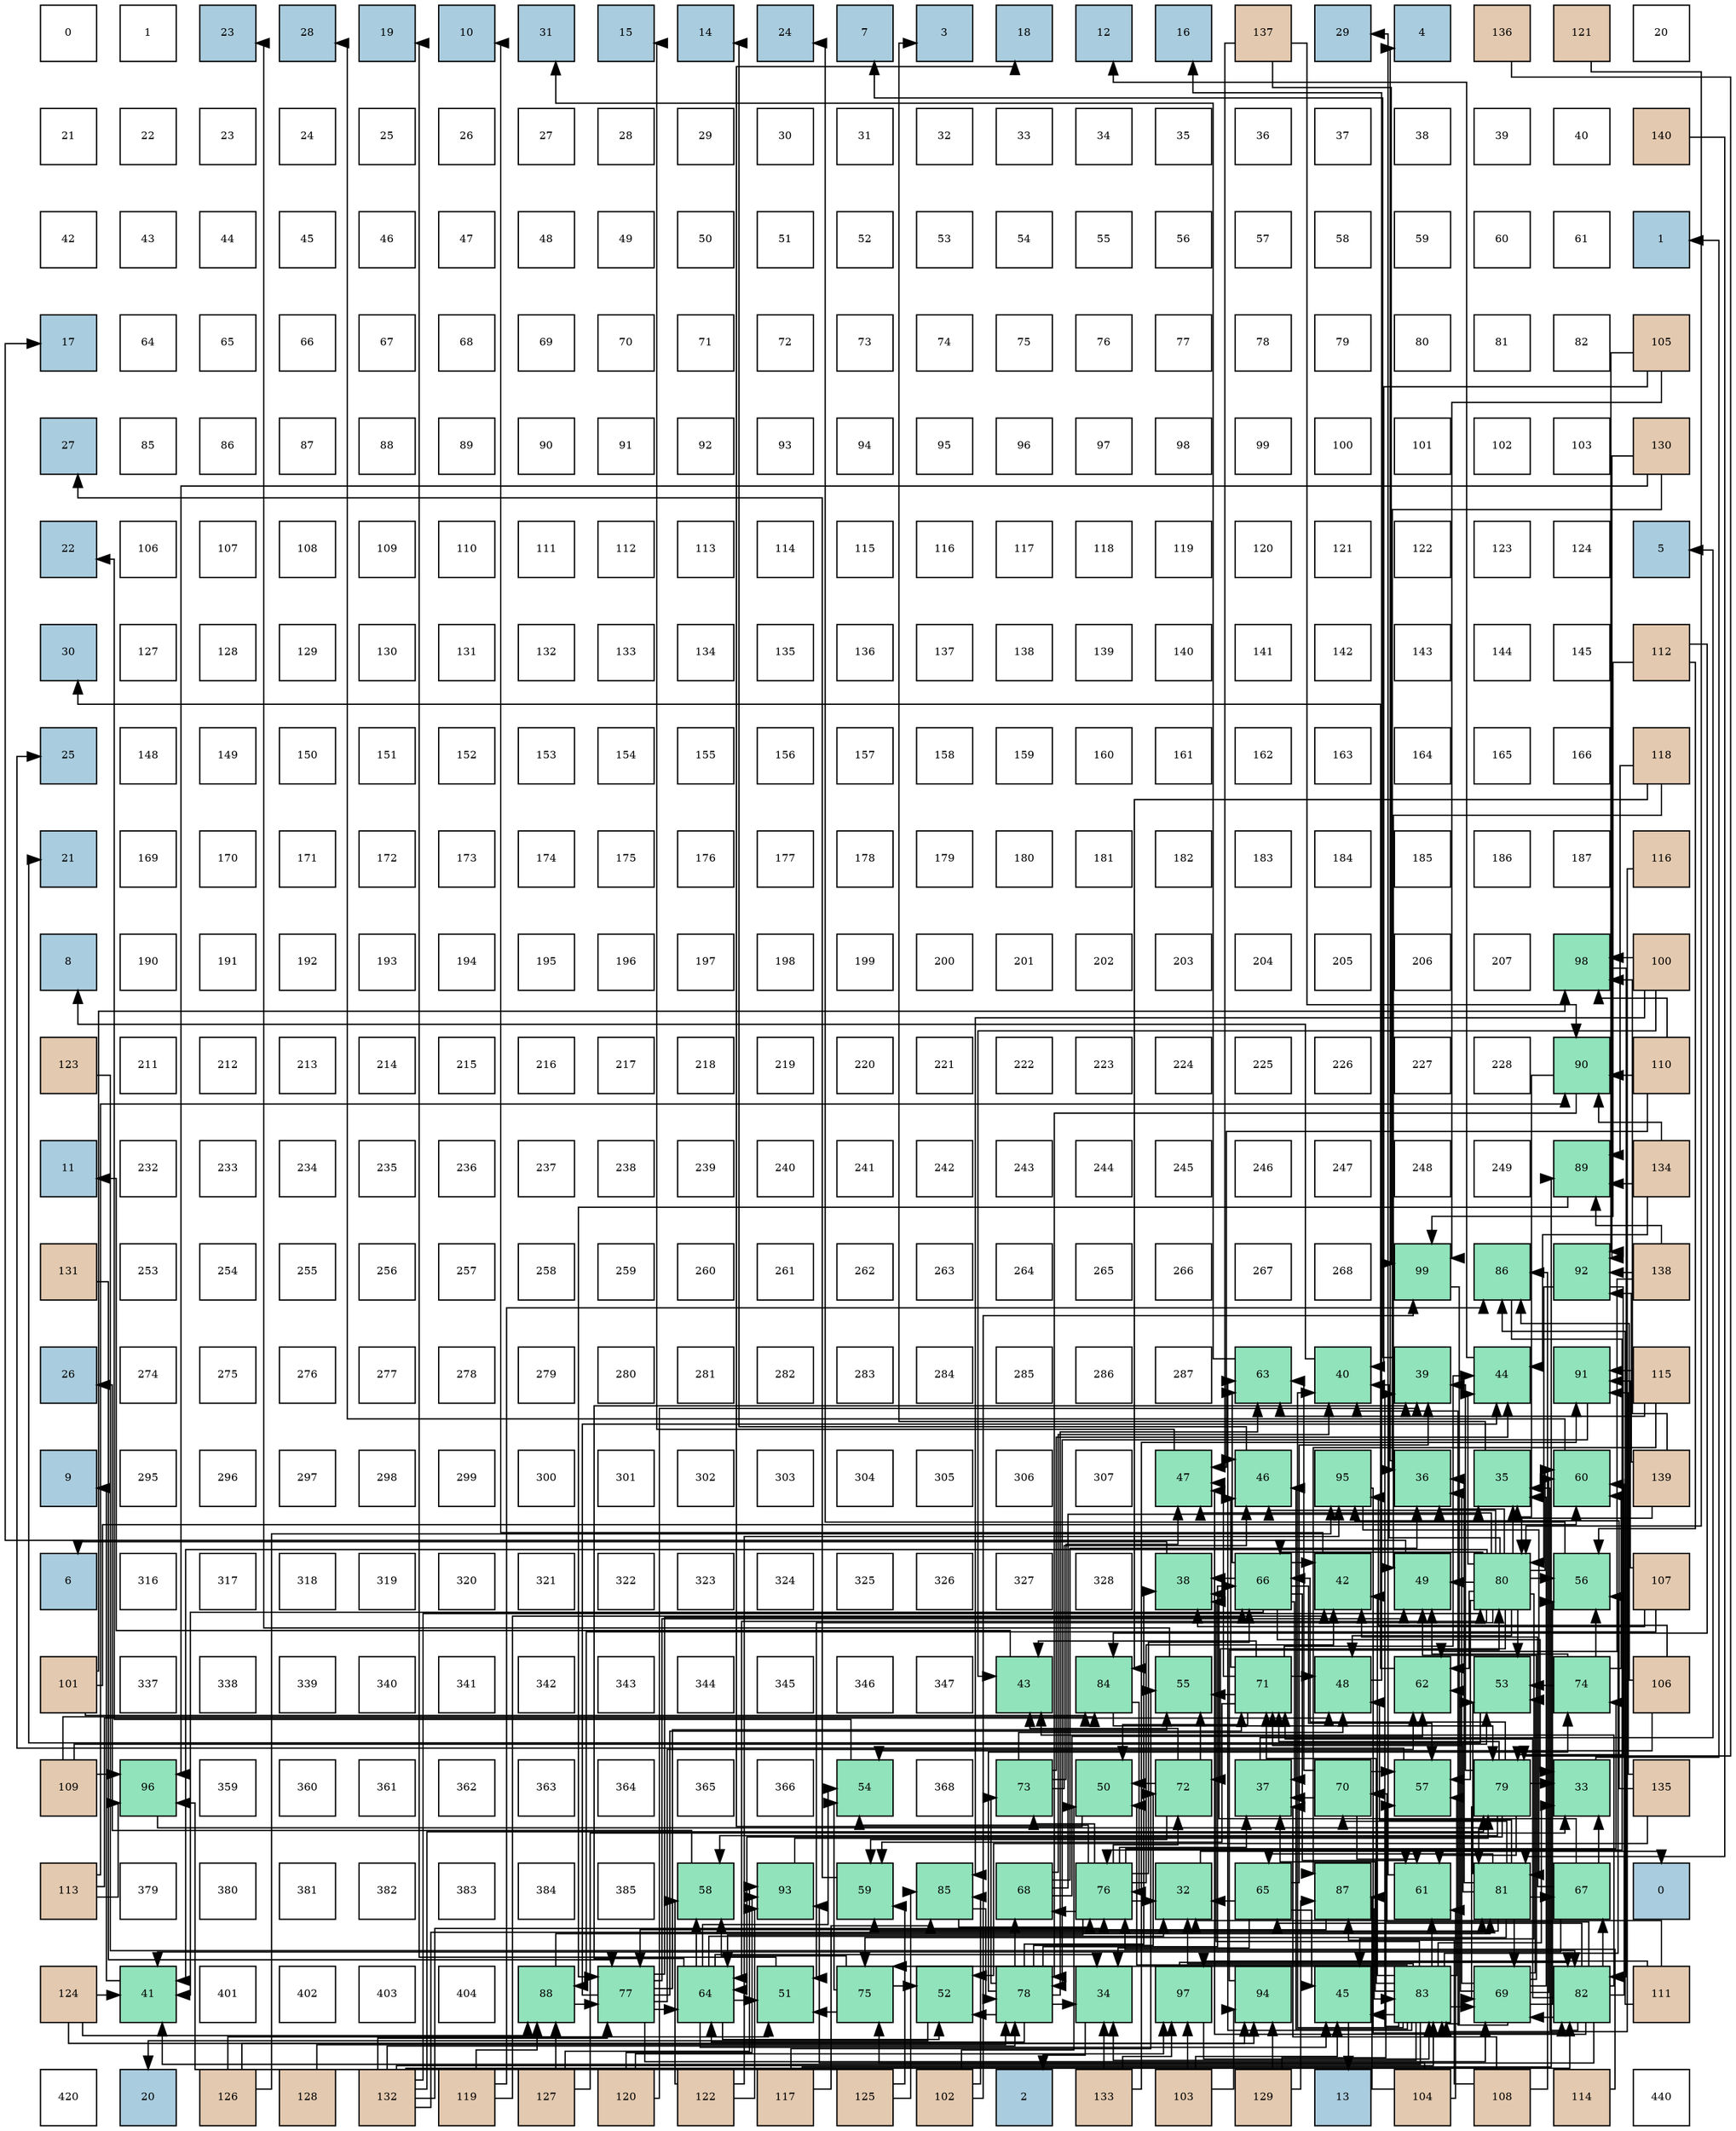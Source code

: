 digraph layout{
 rankdir=TB;
 splines=ortho;
 node [style=filled shape=square fixedsize=true width=0.6];
0[label="0", fontsize=8, fillcolor="#ffffff"];
1[label="1", fontsize=8, fillcolor="#ffffff"];
2[label="23", fontsize=8, fillcolor="#a9ccde"];
3[label="28", fontsize=8, fillcolor="#a9ccde"];
4[label="19", fontsize=8, fillcolor="#a9ccde"];
5[label="10", fontsize=8, fillcolor="#a9ccde"];
6[label="31", fontsize=8, fillcolor="#a9ccde"];
7[label="15", fontsize=8, fillcolor="#a9ccde"];
8[label="14", fontsize=8, fillcolor="#a9ccde"];
9[label="24", fontsize=8, fillcolor="#a9ccde"];
10[label="7", fontsize=8, fillcolor="#a9ccde"];
11[label="3", fontsize=8, fillcolor="#a9ccde"];
12[label="18", fontsize=8, fillcolor="#a9ccde"];
13[label="12", fontsize=8, fillcolor="#a9ccde"];
14[label="16", fontsize=8, fillcolor="#a9ccde"];
15[label="137", fontsize=8, fillcolor="#e3c9af"];
16[label="29", fontsize=8, fillcolor="#a9ccde"];
17[label="4", fontsize=8, fillcolor="#a9ccde"];
18[label="136", fontsize=8, fillcolor="#e3c9af"];
19[label="121", fontsize=8, fillcolor="#e3c9af"];
20[label="20", fontsize=8, fillcolor="#ffffff"];
21[label="21", fontsize=8, fillcolor="#ffffff"];
22[label="22", fontsize=8, fillcolor="#ffffff"];
23[label="23", fontsize=8, fillcolor="#ffffff"];
24[label="24", fontsize=8, fillcolor="#ffffff"];
25[label="25", fontsize=8, fillcolor="#ffffff"];
26[label="26", fontsize=8, fillcolor="#ffffff"];
27[label="27", fontsize=8, fillcolor="#ffffff"];
28[label="28", fontsize=8, fillcolor="#ffffff"];
29[label="29", fontsize=8, fillcolor="#ffffff"];
30[label="30", fontsize=8, fillcolor="#ffffff"];
31[label="31", fontsize=8, fillcolor="#ffffff"];
32[label="32", fontsize=8, fillcolor="#ffffff"];
33[label="33", fontsize=8, fillcolor="#ffffff"];
34[label="34", fontsize=8, fillcolor="#ffffff"];
35[label="35", fontsize=8, fillcolor="#ffffff"];
36[label="36", fontsize=8, fillcolor="#ffffff"];
37[label="37", fontsize=8, fillcolor="#ffffff"];
38[label="38", fontsize=8, fillcolor="#ffffff"];
39[label="39", fontsize=8, fillcolor="#ffffff"];
40[label="40", fontsize=8, fillcolor="#ffffff"];
41[label="140", fontsize=8, fillcolor="#e3c9af"];
42[label="42", fontsize=8, fillcolor="#ffffff"];
43[label="43", fontsize=8, fillcolor="#ffffff"];
44[label="44", fontsize=8, fillcolor="#ffffff"];
45[label="45", fontsize=8, fillcolor="#ffffff"];
46[label="46", fontsize=8, fillcolor="#ffffff"];
47[label="47", fontsize=8, fillcolor="#ffffff"];
48[label="48", fontsize=8, fillcolor="#ffffff"];
49[label="49", fontsize=8, fillcolor="#ffffff"];
50[label="50", fontsize=8, fillcolor="#ffffff"];
51[label="51", fontsize=8, fillcolor="#ffffff"];
52[label="52", fontsize=8, fillcolor="#ffffff"];
53[label="53", fontsize=8, fillcolor="#ffffff"];
54[label="54", fontsize=8, fillcolor="#ffffff"];
55[label="55", fontsize=8, fillcolor="#ffffff"];
56[label="56", fontsize=8, fillcolor="#ffffff"];
57[label="57", fontsize=8, fillcolor="#ffffff"];
58[label="58", fontsize=8, fillcolor="#ffffff"];
59[label="59", fontsize=8, fillcolor="#ffffff"];
60[label="60", fontsize=8, fillcolor="#ffffff"];
61[label="61", fontsize=8, fillcolor="#ffffff"];
62[label="1", fontsize=8, fillcolor="#a9ccde"];
63[label="17", fontsize=8, fillcolor="#a9ccde"];
64[label="64", fontsize=8, fillcolor="#ffffff"];
65[label="65", fontsize=8, fillcolor="#ffffff"];
66[label="66", fontsize=8, fillcolor="#ffffff"];
67[label="67", fontsize=8, fillcolor="#ffffff"];
68[label="68", fontsize=8, fillcolor="#ffffff"];
69[label="69", fontsize=8, fillcolor="#ffffff"];
70[label="70", fontsize=8, fillcolor="#ffffff"];
71[label="71", fontsize=8, fillcolor="#ffffff"];
72[label="72", fontsize=8, fillcolor="#ffffff"];
73[label="73", fontsize=8, fillcolor="#ffffff"];
74[label="74", fontsize=8, fillcolor="#ffffff"];
75[label="75", fontsize=8, fillcolor="#ffffff"];
76[label="76", fontsize=8, fillcolor="#ffffff"];
77[label="77", fontsize=8, fillcolor="#ffffff"];
78[label="78", fontsize=8, fillcolor="#ffffff"];
79[label="79", fontsize=8, fillcolor="#ffffff"];
80[label="80", fontsize=8, fillcolor="#ffffff"];
81[label="81", fontsize=8, fillcolor="#ffffff"];
82[label="82", fontsize=8, fillcolor="#ffffff"];
83[label="105", fontsize=8, fillcolor="#e3c9af"];
84[label="27", fontsize=8, fillcolor="#a9ccde"];
85[label="85", fontsize=8, fillcolor="#ffffff"];
86[label="86", fontsize=8, fillcolor="#ffffff"];
87[label="87", fontsize=8, fillcolor="#ffffff"];
88[label="88", fontsize=8, fillcolor="#ffffff"];
89[label="89", fontsize=8, fillcolor="#ffffff"];
90[label="90", fontsize=8, fillcolor="#ffffff"];
91[label="91", fontsize=8, fillcolor="#ffffff"];
92[label="92", fontsize=8, fillcolor="#ffffff"];
93[label="93", fontsize=8, fillcolor="#ffffff"];
94[label="94", fontsize=8, fillcolor="#ffffff"];
95[label="95", fontsize=8, fillcolor="#ffffff"];
96[label="96", fontsize=8, fillcolor="#ffffff"];
97[label="97", fontsize=8, fillcolor="#ffffff"];
98[label="98", fontsize=8, fillcolor="#ffffff"];
99[label="99", fontsize=8, fillcolor="#ffffff"];
100[label="100", fontsize=8, fillcolor="#ffffff"];
101[label="101", fontsize=8, fillcolor="#ffffff"];
102[label="102", fontsize=8, fillcolor="#ffffff"];
103[label="103", fontsize=8, fillcolor="#ffffff"];
104[label="130", fontsize=8, fillcolor="#e3c9af"];
105[label="22", fontsize=8, fillcolor="#a9ccde"];
106[label="106", fontsize=8, fillcolor="#ffffff"];
107[label="107", fontsize=8, fillcolor="#ffffff"];
108[label="108", fontsize=8, fillcolor="#ffffff"];
109[label="109", fontsize=8, fillcolor="#ffffff"];
110[label="110", fontsize=8, fillcolor="#ffffff"];
111[label="111", fontsize=8, fillcolor="#ffffff"];
112[label="112", fontsize=8, fillcolor="#ffffff"];
113[label="113", fontsize=8, fillcolor="#ffffff"];
114[label="114", fontsize=8, fillcolor="#ffffff"];
115[label="115", fontsize=8, fillcolor="#ffffff"];
116[label="116", fontsize=8, fillcolor="#ffffff"];
117[label="117", fontsize=8, fillcolor="#ffffff"];
118[label="118", fontsize=8, fillcolor="#ffffff"];
119[label="119", fontsize=8, fillcolor="#ffffff"];
120[label="120", fontsize=8, fillcolor="#ffffff"];
121[label="121", fontsize=8, fillcolor="#ffffff"];
122[label="122", fontsize=8, fillcolor="#ffffff"];
123[label="123", fontsize=8, fillcolor="#ffffff"];
124[label="124", fontsize=8, fillcolor="#ffffff"];
125[label="5", fontsize=8, fillcolor="#a9ccde"];
126[label="30", fontsize=8, fillcolor="#a9ccde"];
127[label="127", fontsize=8, fillcolor="#ffffff"];
128[label="128", fontsize=8, fillcolor="#ffffff"];
129[label="129", fontsize=8, fillcolor="#ffffff"];
130[label="130", fontsize=8, fillcolor="#ffffff"];
131[label="131", fontsize=8, fillcolor="#ffffff"];
132[label="132", fontsize=8, fillcolor="#ffffff"];
133[label="133", fontsize=8, fillcolor="#ffffff"];
134[label="134", fontsize=8, fillcolor="#ffffff"];
135[label="135", fontsize=8, fillcolor="#ffffff"];
136[label="136", fontsize=8, fillcolor="#ffffff"];
137[label="137", fontsize=8, fillcolor="#ffffff"];
138[label="138", fontsize=8, fillcolor="#ffffff"];
139[label="139", fontsize=8, fillcolor="#ffffff"];
140[label="140", fontsize=8, fillcolor="#ffffff"];
141[label="141", fontsize=8, fillcolor="#ffffff"];
142[label="142", fontsize=8, fillcolor="#ffffff"];
143[label="143", fontsize=8, fillcolor="#ffffff"];
144[label="144", fontsize=8, fillcolor="#ffffff"];
145[label="145", fontsize=8, fillcolor="#ffffff"];
146[label="112", fontsize=8, fillcolor="#e3c9af"];
147[label="25", fontsize=8, fillcolor="#a9ccde"];
148[label="148", fontsize=8, fillcolor="#ffffff"];
149[label="149", fontsize=8, fillcolor="#ffffff"];
150[label="150", fontsize=8, fillcolor="#ffffff"];
151[label="151", fontsize=8, fillcolor="#ffffff"];
152[label="152", fontsize=8, fillcolor="#ffffff"];
153[label="153", fontsize=8, fillcolor="#ffffff"];
154[label="154", fontsize=8, fillcolor="#ffffff"];
155[label="155", fontsize=8, fillcolor="#ffffff"];
156[label="156", fontsize=8, fillcolor="#ffffff"];
157[label="157", fontsize=8, fillcolor="#ffffff"];
158[label="158", fontsize=8, fillcolor="#ffffff"];
159[label="159", fontsize=8, fillcolor="#ffffff"];
160[label="160", fontsize=8, fillcolor="#ffffff"];
161[label="161", fontsize=8, fillcolor="#ffffff"];
162[label="162", fontsize=8, fillcolor="#ffffff"];
163[label="163", fontsize=8, fillcolor="#ffffff"];
164[label="164", fontsize=8, fillcolor="#ffffff"];
165[label="165", fontsize=8, fillcolor="#ffffff"];
166[label="166", fontsize=8, fillcolor="#ffffff"];
167[label="118", fontsize=8, fillcolor="#e3c9af"];
168[label="21", fontsize=8, fillcolor="#a9ccde"];
169[label="169", fontsize=8, fillcolor="#ffffff"];
170[label="170", fontsize=8, fillcolor="#ffffff"];
171[label="171", fontsize=8, fillcolor="#ffffff"];
172[label="172", fontsize=8, fillcolor="#ffffff"];
173[label="173", fontsize=8, fillcolor="#ffffff"];
174[label="174", fontsize=8, fillcolor="#ffffff"];
175[label="175", fontsize=8, fillcolor="#ffffff"];
176[label="176", fontsize=8, fillcolor="#ffffff"];
177[label="177", fontsize=8, fillcolor="#ffffff"];
178[label="178", fontsize=8, fillcolor="#ffffff"];
179[label="179", fontsize=8, fillcolor="#ffffff"];
180[label="180", fontsize=8, fillcolor="#ffffff"];
181[label="181", fontsize=8, fillcolor="#ffffff"];
182[label="182", fontsize=8, fillcolor="#ffffff"];
183[label="183", fontsize=8, fillcolor="#ffffff"];
184[label="184", fontsize=8, fillcolor="#ffffff"];
185[label="185", fontsize=8, fillcolor="#ffffff"];
186[label="186", fontsize=8, fillcolor="#ffffff"];
187[label="187", fontsize=8, fillcolor="#ffffff"];
188[label="116", fontsize=8, fillcolor="#e3c9af"];
189[label="8", fontsize=8, fillcolor="#a9ccde"];
190[label="190", fontsize=8, fillcolor="#ffffff"];
191[label="191", fontsize=8, fillcolor="#ffffff"];
192[label="192", fontsize=8, fillcolor="#ffffff"];
193[label="193", fontsize=8, fillcolor="#ffffff"];
194[label="194", fontsize=8, fillcolor="#ffffff"];
195[label="195", fontsize=8, fillcolor="#ffffff"];
196[label="196", fontsize=8, fillcolor="#ffffff"];
197[label="197", fontsize=8, fillcolor="#ffffff"];
198[label="198", fontsize=8, fillcolor="#ffffff"];
199[label="199", fontsize=8, fillcolor="#ffffff"];
200[label="200", fontsize=8, fillcolor="#ffffff"];
201[label="201", fontsize=8, fillcolor="#ffffff"];
202[label="202", fontsize=8, fillcolor="#ffffff"];
203[label="203", fontsize=8, fillcolor="#ffffff"];
204[label="204", fontsize=8, fillcolor="#ffffff"];
205[label="205", fontsize=8, fillcolor="#ffffff"];
206[label="206", fontsize=8, fillcolor="#ffffff"];
207[label="207", fontsize=8, fillcolor="#ffffff"];
208[label="98", fontsize=8, fillcolor="#91e3bb"];
209[label="100", fontsize=8, fillcolor="#e3c9af"];
210[label="123", fontsize=8, fillcolor="#e3c9af"];
211[label="211", fontsize=8, fillcolor="#ffffff"];
212[label="212", fontsize=8, fillcolor="#ffffff"];
213[label="213", fontsize=8, fillcolor="#ffffff"];
214[label="214", fontsize=8, fillcolor="#ffffff"];
215[label="215", fontsize=8, fillcolor="#ffffff"];
216[label="216", fontsize=8, fillcolor="#ffffff"];
217[label="217", fontsize=8, fillcolor="#ffffff"];
218[label="218", fontsize=8, fillcolor="#ffffff"];
219[label="219", fontsize=8, fillcolor="#ffffff"];
220[label="220", fontsize=8, fillcolor="#ffffff"];
221[label="221", fontsize=8, fillcolor="#ffffff"];
222[label="222", fontsize=8, fillcolor="#ffffff"];
223[label="223", fontsize=8, fillcolor="#ffffff"];
224[label="224", fontsize=8, fillcolor="#ffffff"];
225[label="225", fontsize=8, fillcolor="#ffffff"];
226[label="226", fontsize=8, fillcolor="#ffffff"];
227[label="227", fontsize=8, fillcolor="#ffffff"];
228[label="228", fontsize=8, fillcolor="#ffffff"];
229[label="90", fontsize=8, fillcolor="#91e3bb"];
230[label="110", fontsize=8, fillcolor="#e3c9af"];
231[label="11", fontsize=8, fillcolor="#a9ccde"];
232[label="232", fontsize=8, fillcolor="#ffffff"];
233[label="233", fontsize=8, fillcolor="#ffffff"];
234[label="234", fontsize=8, fillcolor="#ffffff"];
235[label="235", fontsize=8, fillcolor="#ffffff"];
236[label="236", fontsize=8, fillcolor="#ffffff"];
237[label="237", fontsize=8, fillcolor="#ffffff"];
238[label="238", fontsize=8, fillcolor="#ffffff"];
239[label="239", fontsize=8, fillcolor="#ffffff"];
240[label="240", fontsize=8, fillcolor="#ffffff"];
241[label="241", fontsize=8, fillcolor="#ffffff"];
242[label="242", fontsize=8, fillcolor="#ffffff"];
243[label="243", fontsize=8, fillcolor="#ffffff"];
244[label="244", fontsize=8, fillcolor="#ffffff"];
245[label="245", fontsize=8, fillcolor="#ffffff"];
246[label="246", fontsize=8, fillcolor="#ffffff"];
247[label="247", fontsize=8, fillcolor="#ffffff"];
248[label="248", fontsize=8, fillcolor="#ffffff"];
249[label="249", fontsize=8, fillcolor="#ffffff"];
250[label="89", fontsize=8, fillcolor="#91e3bb"];
251[label="134", fontsize=8, fillcolor="#e3c9af"];
252[label="131", fontsize=8, fillcolor="#e3c9af"];
253[label="253", fontsize=8, fillcolor="#ffffff"];
254[label="254", fontsize=8, fillcolor="#ffffff"];
255[label="255", fontsize=8, fillcolor="#ffffff"];
256[label="256", fontsize=8, fillcolor="#ffffff"];
257[label="257", fontsize=8, fillcolor="#ffffff"];
258[label="258", fontsize=8, fillcolor="#ffffff"];
259[label="259", fontsize=8, fillcolor="#ffffff"];
260[label="260", fontsize=8, fillcolor="#ffffff"];
261[label="261", fontsize=8, fillcolor="#ffffff"];
262[label="262", fontsize=8, fillcolor="#ffffff"];
263[label="263", fontsize=8, fillcolor="#ffffff"];
264[label="264", fontsize=8, fillcolor="#ffffff"];
265[label="265", fontsize=8, fillcolor="#ffffff"];
266[label="266", fontsize=8, fillcolor="#ffffff"];
267[label="267", fontsize=8, fillcolor="#ffffff"];
268[label="268", fontsize=8, fillcolor="#ffffff"];
269[label="99", fontsize=8, fillcolor="#91e3bb"];
270[label="86", fontsize=8, fillcolor="#91e3bb"];
271[label="92", fontsize=8, fillcolor="#91e3bb"];
272[label="138", fontsize=8, fillcolor="#e3c9af"];
273[label="26", fontsize=8, fillcolor="#a9ccde"];
274[label="274", fontsize=8, fillcolor="#ffffff"];
275[label="275", fontsize=8, fillcolor="#ffffff"];
276[label="276", fontsize=8, fillcolor="#ffffff"];
277[label="277", fontsize=8, fillcolor="#ffffff"];
278[label="278", fontsize=8, fillcolor="#ffffff"];
279[label="279", fontsize=8, fillcolor="#ffffff"];
280[label="280", fontsize=8, fillcolor="#ffffff"];
281[label="281", fontsize=8, fillcolor="#ffffff"];
282[label="282", fontsize=8, fillcolor="#ffffff"];
283[label="283", fontsize=8, fillcolor="#ffffff"];
284[label="284", fontsize=8, fillcolor="#ffffff"];
285[label="285", fontsize=8, fillcolor="#ffffff"];
286[label="286", fontsize=8, fillcolor="#ffffff"];
287[label="287", fontsize=8, fillcolor="#ffffff"];
288[label="63", fontsize=8, fillcolor="#91e3bb"];
289[label="40", fontsize=8, fillcolor="#91e3bb"];
290[label="39", fontsize=8, fillcolor="#91e3bb"];
291[label="44", fontsize=8, fillcolor="#91e3bb"];
292[label="91", fontsize=8, fillcolor="#91e3bb"];
293[label="115", fontsize=8, fillcolor="#e3c9af"];
294[label="9", fontsize=8, fillcolor="#a9ccde"];
295[label="295", fontsize=8, fillcolor="#ffffff"];
296[label="296", fontsize=8, fillcolor="#ffffff"];
297[label="297", fontsize=8, fillcolor="#ffffff"];
298[label="298", fontsize=8, fillcolor="#ffffff"];
299[label="299", fontsize=8, fillcolor="#ffffff"];
300[label="300", fontsize=8, fillcolor="#ffffff"];
301[label="301", fontsize=8, fillcolor="#ffffff"];
302[label="302", fontsize=8, fillcolor="#ffffff"];
303[label="303", fontsize=8, fillcolor="#ffffff"];
304[label="304", fontsize=8, fillcolor="#ffffff"];
305[label="305", fontsize=8, fillcolor="#ffffff"];
306[label="306", fontsize=8, fillcolor="#ffffff"];
307[label="307", fontsize=8, fillcolor="#ffffff"];
308[label="47", fontsize=8, fillcolor="#91e3bb"];
309[label="46", fontsize=8, fillcolor="#91e3bb"];
310[label="95", fontsize=8, fillcolor="#91e3bb"];
311[label="36", fontsize=8, fillcolor="#91e3bb"];
312[label="35", fontsize=8, fillcolor="#91e3bb"];
313[label="60", fontsize=8, fillcolor="#91e3bb"];
314[label="139", fontsize=8, fillcolor="#e3c9af"];
315[label="6", fontsize=8, fillcolor="#a9ccde"];
316[label="316", fontsize=8, fillcolor="#ffffff"];
317[label="317", fontsize=8, fillcolor="#ffffff"];
318[label="318", fontsize=8, fillcolor="#ffffff"];
319[label="319", fontsize=8, fillcolor="#ffffff"];
320[label="320", fontsize=8, fillcolor="#ffffff"];
321[label="321", fontsize=8, fillcolor="#ffffff"];
322[label="322", fontsize=8, fillcolor="#ffffff"];
323[label="323", fontsize=8, fillcolor="#ffffff"];
324[label="324", fontsize=8, fillcolor="#ffffff"];
325[label="325", fontsize=8, fillcolor="#ffffff"];
326[label="326", fontsize=8, fillcolor="#ffffff"];
327[label="327", fontsize=8, fillcolor="#ffffff"];
328[label="328", fontsize=8, fillcolor="#ffffff"];
329[label="38", fontsize=8, fillcolor="#91e3bb"];
330[label="66", fontsize=8, fillcolor="#91e3bb"];
331[label="42", fontsize=8, fillcolor="#91e3bb"];
332[label="49", fontsize=8, fillcolor="#91e3bb"];
333[label="80", fontsize=8, fillcolor="#91e3bb"];
334[label="56", fontsize=8, fillcolor="#91e3bb"];
335[label="107", fontsize=8, fillcolor="#e3c9af"];
336[label="101", fontsize=8, fillcolor="#e3c9af"];
337[label="337", fontsize=8, fillcolor="#ffffff"];
338[label="338", fontsize=8, fillcolor="#ffffff"];
339[label="339", fontsize=8, fillcolor="#ffffff"];
340[label="340", fontsize=8, fillcolor="#ffffff"];
341[label="341", fontsize=8, fillcolor="#ffffff"];
342[label="342", fontsize=8, fillcolor="#ffffff"];
343[label="343", fontsize=8, fillcolor="#ffffff"];
344[label="344", fontsize=8, fillcolor="#ffffff"];
345[label="345", fontsize=8, fillcolor="#ffffff"];
346[label="346", fontsize=8, fillcolor="#ffffff"];
347[label="347", fontsize=8, fillcolor="#ffffff"];
348[label="43", fontsize=8, fillcolor="#91e3bb"];
349[label="84", fontsize=8, fillcolor="#91e3bb"];
350[label="55", fontsize=8, fillcolor="#91e3bb"];
351[label="71", fontsize=8, fillcolor="#91e3bb"];
352[label="48", fontsize=8, fillcolor="#91e3bb"];
353[label="62", fontsize=8, fillcolor="#91e3bb"];
354[label="53", fontsize=8, fillcolor="#91e3bb"];
355[label="74", fontsize=8, fillcolor="#91e3bb"];
356[label="106", fontsize=8, fillcolor="#e3c9af"];
357[label="109", fontsize=8, fillcolor="#e3c9af"];
358[label="96", fontsize=8, fillcolor="#91e3bb"];
359[label="359", fontsize=8, fillcolor="#ffffff"];
360[label="360", fontsize=8, fillcolor="#ffffff"];
361[label="361", fontsize=8, fillcolor="#ffffff"];
362[label="362", fontsize=8, fillcolor="#ffffff"];
363[label="363", fontsize=8, fillcolor="#ffffff"];
364[label="364", fontsize=8, fillcolor="#ffffff"];
365[label="365", fontsize=8, fillcolor="#ffffff"];
366[label="366", fontsize=8, fillcolor="#ffffff"];
367[label="54", fontsize=8, fillcolor="#91e3bb"];
368[label="368", fontsize=8, fillcolor="#ffffff"];
369[label="73", fontsize=8, fillcolor="#91e3bb"];
370[label="50", fontsize=8, fillcolor="#91e3bb"];
371[label="72", fontsize=8, fillcolor="#91e3bb"];
372[label="37", fontsize=8, fillcolor="#91e3bb"];
373[label="70", fontsize=8, fillcolor="#91e3bb"];
374[label="57", fontsize=8, fillcolor="#91e3bb"];
375[label="79", fontsize=8, fillcolor="#91e3bb"];
376[label="33", fontsize=8, fillcolor="#91e3bb"];
377[label="135", fontsize=8, fillcolor="#e3c9af"];
378[label="113", fontsize=8, fillcolor="#e3c9af"];
379[label="379", fontsize=8, fillcolor="#ffffff"];
380[label="380", fontsize=8, fillcolor="#ffffff"];
381[label="381", fontsize=8, fillcolor="#ffffff"];
382[label="382", fontsize=8, fillcolor="#ffffff"];
383[label="383", fontsize=8, fillcolor="#ffffff"];
384[label="384", fontsize=8, fillcolor="#ffffff"];
385[label="385", fontsize=8, fillcolor="#ffffff"];
386[label="58", fontsize=8, fillcolor="#91e3bb"];
387[label="93", fontsize=8, fillcolor="#91e3bb"];
388[label="59", fontsize=8, fillcolor="#91e3bb"];
389[label="85", fontsize=8, fillcolor="#91e3bb"];
390[label="68", fontsize=8, fillcolor="#91e3bb"];
391[label="76", fontsize=8, fillcolor="#91e3bb"];
392[label="32", fontsize=8, fillcolor="#91e3bb"];
393[label="65", fontsize=8, fillcolor="#91e3bb"];
394[label="87", fontsize=8, fillcolor="#91e3bb"];
395[label="61", fontsize=8, fillcolor="#91e3bb"];
396[label="81", fontsize=8, fillcolor="#91e3bb"];
397[label="67", fontsize=8, fillcolor="#91e3bb"];
398[label="0", fontsize=8, fillcolor="#a9ccde"];
399[label="124", fontsize=8, fillcolor="#e3c9af"];
400[label="41", fontsize=8, fillcolor="#91e3bb"];
401[label="401", fontsize=8, fillcolor="#ffffff"];
402[label="402", fontsize=8, fillcolor="#ffffff"];
403[label="403", fontsize=8, fillcolor="#ffffff"];
404[label="404", fontsize=8, fillcolor="#ffffff"];
405[label="88", fontsize=8, fillcolor="#91e3bb"];
406[label="77", fontsize=8, fillcolor="#91e3bb"];
407[label="64", fontsize=8, fillcolor="#91e3bb"];
408[label="51", fontsize=8, fillcolor="#91e3bb"];
409[label="75", fontsize=8, fillcolor="#91e3bb"];
410[label="52", fontsize=8, fillcolor="#91e3bb"];
411[label="78", fontsize=8, fillcolor="#91e3bb"];
412[label="34", fontsize=8, fillcolor="#91e3bb"];
413[label="97", fontsize=8, fillcolor="#91e3bb"];
414[label="94", fontsize=8, fillcolor="#91e3bb"];
415[label="45", fontsize=8, fillcolor="#91e3bb"];
416[label="83", fontsize=8, fillcolor="#91e3bb"];
417[label="69", fontsize=8, fillcolor="#91e3bb"];
418[label="82", fontsize=8, fillcolor="#91e3bb"];
419[label="111", fontsize=8, fillcolor="#e3c9af"];
420[label="420", fontsize=8, fillcolor="#ffffff"];
421[label="20", fontsize=8, fillcolor="#a9ccde"];
422[label="126", fontsize=8, fillcolor="#e3c9af"];
423[label="128", fontsize=8, fillcolor="#e3c9af"];
424[label="132", fontsize=8, fillcolor="#e3c9af"];
425[label="119", fontsize=8, fillcolor="#e3c9af"];
426[label="127", fontsize=8, fillcolor="#e3c9af"];
427[label="120", fontsize=8, fillcolor="#e3c9af"];
428[label="122", fontsize=8, fillcolor="#e3c9af"];
429[label="117", fontsize=8, fillcolor="#e3c9af"];
430[label="125", fontsize=8, fillcolor="#e3c9af"];
431[label="102", fontsize=8, fillcolor="#e3c9af"];
432[label="2", fontsize=8, fillcolor="#a9ccde"];
433[label="133", fontsize=8, fillcolor="#e3c9af"];
434[label="103", fontsize=8, fillcolor="#e3c9af"];
435[label="129", fontsize=8, fillcolor="#e3c9af"];
436[label="13", fontsize=8, fillcolor="#a9ccde"];
437[label="104", fontsize=8, fillcolor="#e3c9af"];
438[label="108", fontsize=8, fillcolor="#e3c9af"];
439[label="114", fontsize=8, fillcolor="#e3c9af"];
440[label="440", fontsize=8, fillcolor="#ffffff"];
edge [constraint=false, style=vis];392 -> 398;
376 -> 62;
412 -> 432;
312 -> 11;
311 -> 17;
372 -> 125;
329 -> 315;
290 -> 10;
289 -> 189;
400 -> 294;
331 -> 5;
348 -> 231;
291 -> 13;
415 -> 436;
309 -> 8;
308 -> 7;
352 -> 14;
332 -> 63;
370 -> 12;
408 -> 4;
410 -> 421;
354 -> 168;
367 -> 105;
350 -> 2;
334 -> 9;
374 -> 147;
386 -> 273;
388 -> 84;
313 -> 3;
395 -> 16;
353 -> 126;
288 -> 6;
407 -> 392;
407 -> 412;
407 -> 290;
407 -> 415;
407 -> 408;
407 -> 410;
407 -> 367;
407 -> 386;
393 -> 392;
393 -> 412;
393 -> 290;
393 -> 415;
330 -> 376;
330 -> 372;
330 -> 329;
330 -> 400;
330 -> 331;
330 -> 374;
330 -> 395;
330 -> 288;
397 -> 376;
397 -> 329;
397 -> 400;
397 -> 331;
390 -> 312;
390 -> 311;
390 -> 289;
390 -> 353;
417 -> 312;
417 -> 311;
417 -> 289;
417 -> 332;
417 -> 354;
417 -> 334;
417 -> 313;
417 -> 353;
373 -> 372;
373 -> 374;
373 -> 395;
373 -> 288;
351 -> 348;
351 -> 291;
351 -> 309;
351 -> 308;
351 -> 352;
351 -> 370;
351 -> 350;
351 -> 388;
371 -> 348;
371 -> 370;
371 -> 350;
371 -> 388;
369 -> 291;
369 -> 309;
369 -> 308;
369 -> 352;
355 -> 332;
355 -> 354;
355 -> 334;
355 -> 313;
409 -> 408;
409 -> 410;
409 -> 367;
409 -> 386;
391 -> 392;
391 -> 372;
391 -> 331;
391 -> 367;
391 -> 407;
391 -> 330;
391 -> 390;
391 -> 371;
391 -> 369;
391 -> 355;
406 -> 291;
406 -> 332;
406 -> 350;
406 -> 353;
406 -> 407;
406 -> 330;
406 -> 417;
406 -> 351;
411 -> 412;
411 -> 329;
411 -> 410;
411 -> 288;
411 -> 407;
411 -> 330;
411 -> 390;
411 -> 371;
411 -> 369;
411 -> 355;
375 -> 376;
375 -> 290;
375 -> 386;
375 -> 395;
375 -> 407;
375 -> 330;
375 -> 417;
375 -> 351;
333 -> 312;
333 -> 311;
333 -> 289;
333 -> 400;
333 -> 291;
333 -> 415;
333 -> 309;
333 -> 308;
333 -> 352;
333 -> 332;
333 -> 408;
333 -> 354;
333 -> 334;
333 -> 374;
333 -> 313;
333 -> 353;
333 -> 407;
333 -> 330;
333 -> 371;
396 -> 311;
396 -> 352;
396 -> 354;
396 -> 388;
396 -> 393;
396 -> 397;
396 -> 417;
396 -> 373;
396 -> 351;
396 -> 409;
418 -> 312;
418 -> 348;
418 -> 308;
418 -> 313;
418 -> 393;
418 -> 397;
418 -> 417;
418 -> 373;
418 -> 351;
418 -> 409;
416 -> 392;
416 -> 376;
416 -> 412;
416 -> 372;
416 -> 329;
416 -> 290;
416 -> 289;
416 -> 400;
416 -> 331;
416 -> 415;
416 -> 309;
416 -> 370;
416 -> 334;
416 -> 374;
416 -> 395;
416 -> 288;
416 -> 417;
416 -> 351;
416 -> 409;
349 -> 391;
349 -> 375;
389 -> 391;
389 -> 411;
270 -> 391;
394 -> 406;
394 -> 416;
405 -> 406;
405 -> 396;
250 -> 406;
229 -> 411;
229 -> 333;
292 -> 411;
271 -> 375;
271 -> 333;
387 -> 375;
414 -> 333;
310 -> 396;
310 -> 418;
358 -> 396;
413 -> 418;
413 -> 416;
208 -> 418;
269 -> 416;
209 -> 348;
209 -> 389;
209 -> 208;
336 -> 313;
336 -> 349;
336 -> 208;
431 -> 370;
431 -> 389;
431 -> 269;
434 -> 415;
434 -> 414;
434 -> 413;
437 -> 395;
437 -> 394;
437 -> 387;
83 -> 289;
83 -> 271;
83 -> 269;
356 -> 367;
356 -> 270;
356 -> 310;
335 -> 329;
335 -> 405;
335 -> 292;
438 -> 372;
438 -> 270;
438 -> 394;
357 -> 354;
357 -> 349;
357 -> 358;
230 -> 308;
230 -> 229;
230 -> 208;
419 -> 392;
419 -> 270;
419 -> 413;
146 -> 334;
146 -> 349;
146 -> 269;
378 -> 352;
378 -> 229;
378 -> 358;
439 -> 391;
293 -> 288;
293 -> 394;
293 -> 292;
188 -> 416;
429 -> 350;
429 -> 389;
429 -> 250;
167 -> 332;
167 -> 349;
167 -> 250;
425 -> 331;
425 -> 270;
425 -> 405;
427 -> 290;
427 -> 387;
427 -> 413;
19 -> 333;
428 -> 386;
428 -> 387;
428 -> 310;
210 -> 418;
399 -> 400;
399 -> 405;
399 -> 414;
430 -> 388;
430 -> 389;
430 -> 358;
422 -> 408;
422 -> 414;
422 -> 310;
426 -> 376;
426 -> 405;
426 -> 387;
423 -> 411;
435 -> 374;
435 -> 394;
435 -> 414;
104 -> 311;
104 -> 271;
104 -> 358;
252 -> 406;
424 -> 391;
424 -> 406;
424 -> 411;
424 -> 375;
424 -> 333;
424 -> 396;
424 -> 418;
424 -> 416;
433 -> 412;
433 -> 292;
433 -> 413;
251 -> 291;
251 -> 250;
251 -> 229;
377 -> 410;
377 -> 292;
377 -> 310;
18 -> 375;
15 -> 309;
15 -> 229;
15 -> 269;
272 -> 353;
272 -> 250;
272 -> 271;
314 -> 312;
314 -> 271;
314 -> 208;
41 -> 396;
edge [constraint=true, style=invis];
0 -> 21 -> 42 -> 63 -> 84 -> 105 -> 126 -> 147 -> 168 -> 189 -> 210 -> 231 -> 252 -> 273 -> 294 -> 315 -> 336 -> 357 -> 378 -> 399 -> 420;
1 -> 22 -> 43 -> 64 -> 85 -> 106 -> 127 -> 148 -> 169 -> 190 -> 211 -> 232 -> 253 -> 274 -> 295 -> 316 -> 337 -> 358 -> 379 -> 400 -> 421;
2 -> 23 -> 44 -> 65 -> 86 -> 107 -> 128 -> 149 -> 170 -> 191 -> 212 -> 233 -> 254 -> 275 -> 296 -> 317 -> 338 -> 359 -> 380 -> 401 -> 422;
3 -> 24 -> 45 -> 66 -> 87 -> 108 -> 129 -> 150 -> 171 -> 192 -> 213 -> 234 -> 255 -> 276 -> 297 -> 318 -> 339 -> 360 -> 381 -> 402 -> 423;
4 -> 25 -> 46 -> 67 -> 88 -> 109 -> 130 -> 151 -> 172 -> 193 -> 214 -> 235 -> 256 -> 277 -> 298 -> 319 -> 340 -> 361 -> 382 -> 403 -> 424;
5 -> 26 -> 47 -> 68 -> 89 -> 110 -> 131 -> 152 -> 173 -> 194 -> 215 -> 236 -> 257 -> 278 -> 299 -> 320 -> 341 -> 362 -> 383 -> 404 -> 425;
6 -> 27 -> 48 -> 69 -> 90 -> 111 -> 132 -> 153 -> 174 -> 195 -> 216 -> 237 -> 258 -> 279 -> 300 -> 321 -> 342 -> 363 -> 384 -> 405 -> 426;
7 -> 28 -> 49 -> 70 -> 91 -> 112 -> 133 -> 154 -> 175 -> 196 -> 217 -> 238 -> 259 -> 280 -> 301 -> 322 -> 343 -> 364 -> 385 -> 406 -> 427;
8 -> 29 -> 50 -> 71 -> 92 -> 113 -> 134 -> 155 -> 176 -> 197 -> 218 -> 239 -> 260 -> 281 -> 302 -> 323 -> 344 -> 365 -> 386 -> 407 -> 428;
9 -> 30 -> 51 -> 72 -> 93 -> 114 -> 135 -> 156 -> 177 -> 198 -> 219 -> 240 -> 261 -> 282 -> 303 -> 324 -> 345 -> 366 -> 387 -> 408 -> 429;
10 -> 31 -> 52 -> 73 -> 94 -> 115 -> 136 -> 157 -> 178 -> 199 -> 220 -> 241 -> 262 -> 283 -> 304 -> 325 -> 346 -> 367 -> 388 -> 409 -> 430;
11 -> 32 -> 53 -> 74 -> 95 -> 116 -> 137 -> 158 -> 179 -> 200 -> 221 -> 242 -> 263 -> 284 -> 305 -> 326 -> 347 -> 368 -> 389 -> 410 -> 431;
12 -> 33 -> 54 -> 75 -> 96 -> 117 -> 138 -> 159 -> 180 -> 201 -> 222 -> 243 -> 264 -> 285 -> 306 -> 327 -> 348 -> 369 -> 390 -> 411 -> 432;
13 -> 34 -> 55 -> 76 -> 97 -> 118 -> 139 -> 160 -> 181 -> 202 -> 223 -> 244 -> 265 -> 286 -> 307 -> 328 -> 349 -> 370 -> 391 -> 412 -> 433;
14 -> 35 -> 56 -> 77 -> 98 -> 119 -> 140 -> 161 -> 182 -> 203 -> 224 -> 245 -> 266 -> 287 -> 308 -> 329 -> 350 -> 371 -> 392 -> 413 -> 434;
15 -> 36 -> 57 -> 78 -> 99 -> 120 -> 141 -> 162 -> 183 -> 204 -> 225 -> 246 -> 267 -> 288 -> 309 -> 330 -> 351 -> 372 -> 393 -> 414 -> 435;
16 -> 37 -> 58 -> 79 -> 100 -> 121 -> 142 -> 163 -> 184 -> 205 -> 226 -> 247 -> 268 -> 289 -> 310 -> 331 -> 352 -> 373 -> 394 -> 415 -> 436;
17 -> 38 -> 59 -> 80 -> 101 -> 122 -> 143 -> 164 -> 185 -> 206 -> 227 -> 248 -> 269 -> 290 -> 311 -> 332 -> 353 -> 374 -> 395 -> 416 -> 437;
18 -> 39 -> 60 -> 81 -> 102 -> 123 -> 144 -> 165 -> 186 -> 207 -> 228 -> 249 -> 270 -> 291 -> 312 -> 333 -> 354 -> 375 -> 396 -> 417 -> 438;
19 -> 40 -> 61 -> 82 -> 103 -> 124 -> 145 -> 166 -> 187 -> 208 -> 229 -> 250 -> 271 -> 292 -> 313 -> 334 -> 355 -> 376 -> 397 -> 418 -> 439;
20 -> 41 -> 62 -> 83 -> 104 -> 125 -> 146 -> 167 -> 188 -> 209 -> 230 -> 251 -> 272 -> 293 -> 314 -> 335 -> 356 -> 377 -> 398 -> 419 -> 440;
rank = same {0 -> 1 -> 2 -> 3 -> 4 -> 5 -> 6 -> 7 -> 8 -> 9 -> 10 -> 11 -> 12 -> 13 -> 14 -> 15 -> 16 -> 17 -> 18 -> 19 -> 20};
rank = same {21 -> 22 -> 23 -> 24 -> 25 -> 26 -> 27 -> 28 -> 29 -> 30 -> 31 -> 32 -> 33 -> 34 -> 35 -> 36 -> 37 -> 38 -> 39 -> 40 -> 41};
rank = same {42 -> 43 -> 44 -> 45 -> 46 -> 47 -> 48 -> 49 -> 50 -> 51 -> 52 -> 53 -> 54 -> 55 -> 56 -> 57 -> 58 -> 59 -> 60 -> 61 -> 62};
rank = same {63 -> 64 -> 65 -> 66 -> 67 -> 68 -> 69 -> 70 -> 71 -> 72 -> 73 -> 74 -> 75 -> 76 -> 77 -> 78 -> 79 -> 80 -> 81 -> 82 -> 83};
rank = same {84 -> 85 -> 86 -> 87 -> 88 -> 89 -> 90 -> 91 -> 92 -> 93 -> 94 -> 95 -> 96 -> 97 -> 98 -> 99 -> 100 -> 101 -> 102 -> 103 -> 104};
rank = same {105 -> 106 -> 107 -> 108 -> 109 -> 110 -> 111 -> 112 -> 113 -> 114 -> 115 -> 116 -> 117 -> 118 -> 119 -> 120 -> 121 -> 122 -> 123 -> 124 -> 125};
rank = same {126 -> 127 -> 128 -> 129 -> 130 -> 131 -> 132 -> 133 -> 134 -> 135 -> 136 -> 137 -> 138 -> 139 -> 140 -> 141 -> 142 -> 143 -> 144 -> 145 -> 146};
rank = same {147 -> 148 -> 149 -> 150 -> 151 -> 152 -> 153 -> 154 -> 155 -> 156 -> 157 -> 158 -> 159 -> 160 -> 161 -> 162 -> 163 -> 164 -> 165 -> 166 -> 167};
rank = same {168 -> 169 -> 170 -> 171 -> 172 -> 173 -> 174 -> 175 -> 176 -> 177 -> 178 -> 179 -> 180 -> 181 -> 182 -> 183 -> 184 -> 185 -> 186 -> 187 -> 188};
rank = same {189 -> 190 -> 191 -> 192 -> 193 -> 194 -> 195 -> 196 -> 197 -> 198 -> 199 -> 200 -> 201 -> 202 -> 203 -> 204 -> 205 -> 206 -> 207 -> 208 -> 209};
rank = same {210 -> 211 -> 212 -> 213 -> 214 -> 215 -> 216 -> 217 -> 218 -> 219 -> 220 -> 221 -> 222 -> 223 -> 224 -> 225 -> 226 -> 227 -> 228 -> 229 -> 230};
rank = same {231 -> 232 -> 233 -> 234 -> 235 -> 236 -> 237 -> 238 -> 239 -> 240 -> 241 -> 242 -> 243 -> 244 -> 245 -> 246 -> 247 -> 248 -> 249 -> 250 -> 251};
rank = same {252 -> 253 -> 254 -> 255 -> 256 -> 257 -> 258 -> 259 -> 260 -> 261 -> 262 -> 263 -> 264 -> 265 -> 266 -> 267 -> 268 -> 269 -> 270 -> 271 -> 272};
rank = same {273 -> 274 -> 275 -> 276 -> 277 -> 278 -> 279 -> 280 -> 281 -> 282 -> 283 -> 284 -> 285 -> 286 -> 287 -> 288 -> 289 -> 290 -> 291 -> 292 -> 293};
rank = same {294 -> 295 -> 296 -> 297 -> 298 -> 299 -> 300 -> 301 -> 302 -> 303 -> 304 -> 305 -> 306 -> 307 -> 308 -> 309 -> 310 -> 311 -> 312 -> 313 -> 314};
rank = same {315 -> 316 -> 317 -> 318 -> 319 -> 320 -> 321 -> 322 -> 323 -> 324 -> 325 -> 326 -> 327 -> 328 -> 329 -> 330 -> 331 -> 332 -> 333 -> 334 -> 335};
rank = same {336 -> 337 -> 338 -> 339 -> 340 -> 341 -> 342 -> 343 -> 344 -> 345 -> 346 -> 347 -> 348 -> 349 -> 350 -> 351 -> 352 -> 353 -> 354 -> 355 -> 356};
rank = same {357 -> 358 -> 359 -> 360 -> 361 -> 362 -> 363 -> 364 -> 365 -> 366 -> 367 -> 368 -> 369 -> 370 -> 371 -> 372 -> 373 -> 374 -> 375 -> 376 -> 377};
rank = same {378 -> 379 -> 380 -> 381 -> 382 -> 383 -> 384 -> 385 -> 386 -> 387 -> 388 -> 389 -> 390 -> 391 -> 392 -> 393 -> 394 -> 395 -> 396 -> 397 -> 398};
rank = same {399 -> 400 -> 401 -> 402 -> 403 -> 404 -> 405 -> 406 -> 407 -> 408 -> 409 -> 410 -> 411 -> 412 -> 413 -> 414 -> 415 -> 416 -> 417 -> 418 -> 419};
rank = same {420 -> 421 -> 422 -> 423 -> 424 -> 425 -> 426 -> 427 -> 428 -> 429 -> 430 -> 431 -> 432 -> 433 -> 434 -> 435 -> 436 -> 437 -> 438 -> 439 -> 440};
}
